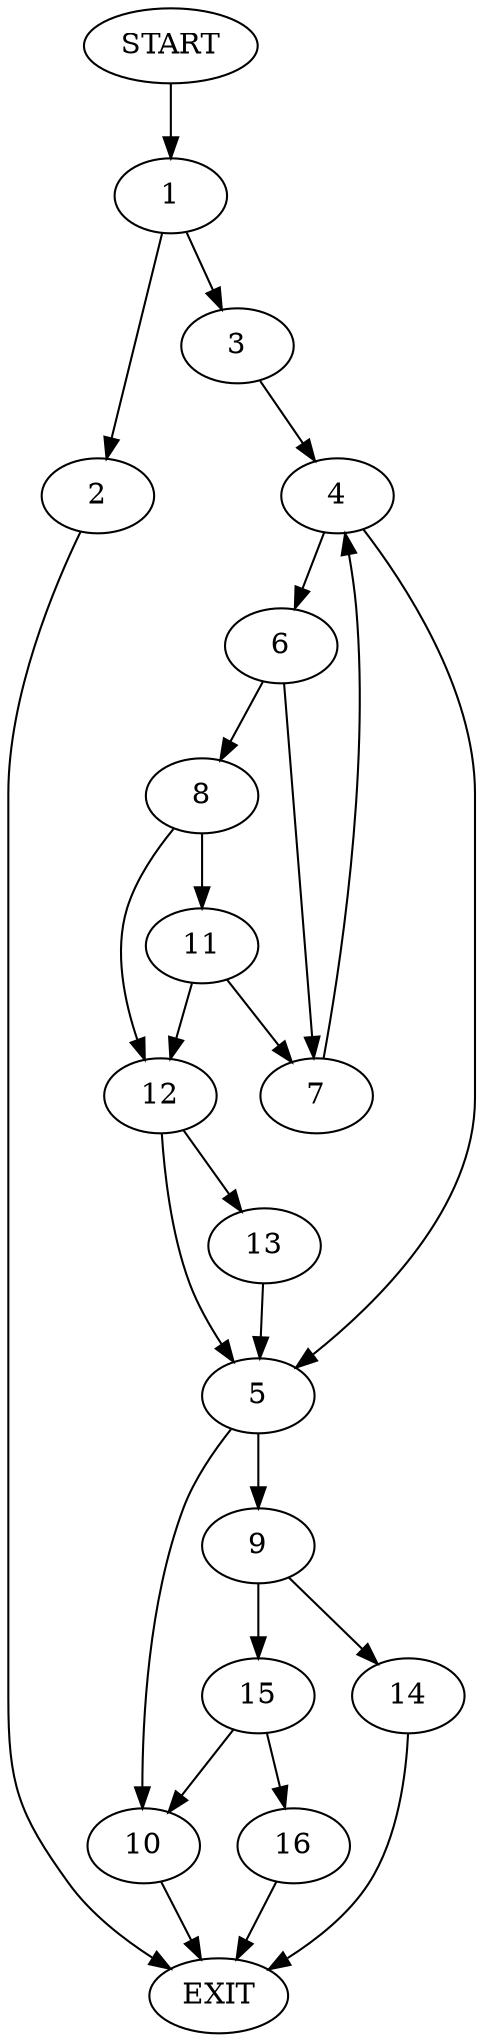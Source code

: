 digraph {
0 [label="START"]
17 [label="EXIT"]
0 -> 1
1 -> 2
1 -> 3
2 -> 17
3 -> 4
4 -> 5
4 -> 6
6 -> 7
6 -> 8
5 -> 9
5 -> 10
8 -> 11
8 -> 12
7 -> 4
11 -> 12
11 -> 7
12 -> 5
12 -> 13
13 -> 5
10 -> 17
9 -> 14
9 -> 15
15 -> 10
15 -> 16
14 -> 17
16 -> 17
}

